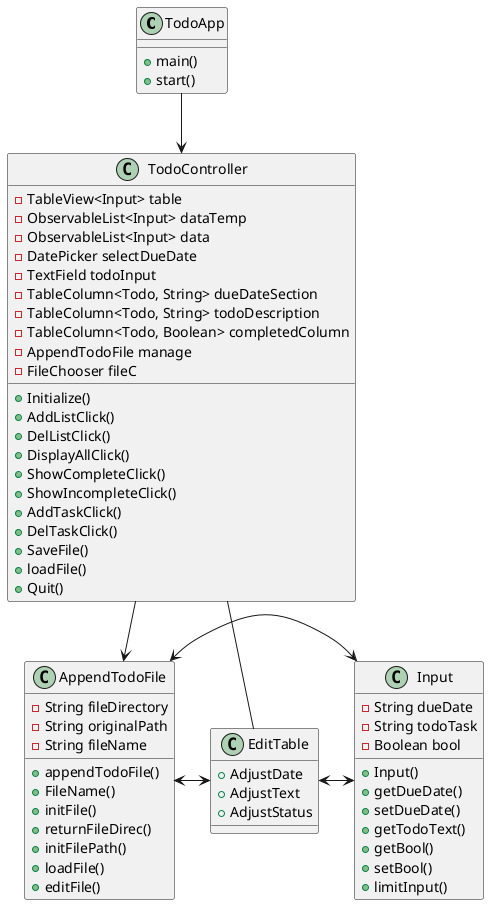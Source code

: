 @startuml
'https://plantuml.com/sequence-diagram

TodoApp --> TodoController
TodoController -->AppendTodoFile
TodoController = EditTable
EditTable <-> Input
AppendTodoFile <-> Input
AppendTodoFile <-> EditTable


class TodoApp
{
    +main()
    +start()
}

class Input
{
    -String dueDate
    -String todoTask
    -Boolean bool

    +Input()
    +getDueDate()
    +setDueDate()
    +getTodoText()
    +getBool()
    +setBool()
    +limitInput()
}

class AppendTodoFile
{
    -String fileDirectory
    -String originalPath
    -String fileName

    +appendTodoFile()
    +FileName()
    +initFile()
    +returnFileDirec()
    +initFilePath()
    +loadFile()
    +editFile()
}

class TodoController
{
    -TableView<Input> table
    -ObservableList<Input> dataTemp
    -ObservableList<Input> data
    -DatePicker selectDueDate
    -TextField todoInput
    -TableColumn<Todo, String> dueDateSection
    -TableColumn<Todo, String> todoDescription
    -TableColumn<Todo, Boolean> completedColumn
    -AppendTodoFile manage
    -FileChooser fileC


    +Initialize()
    +AddListClick()
    +DelListClick()
    +DisplayAllClick()
    +ShowCompleteClick()
    +ShowIncompleteClick()
    +AddTaskClick()
    +DelTaskClick()
    +SaveFile()
    +loadFile()
    +Quit()
}

class EditTable
{
   +AdjustDate
   +AdjustText
   +AdjustStatus

}

@enduml